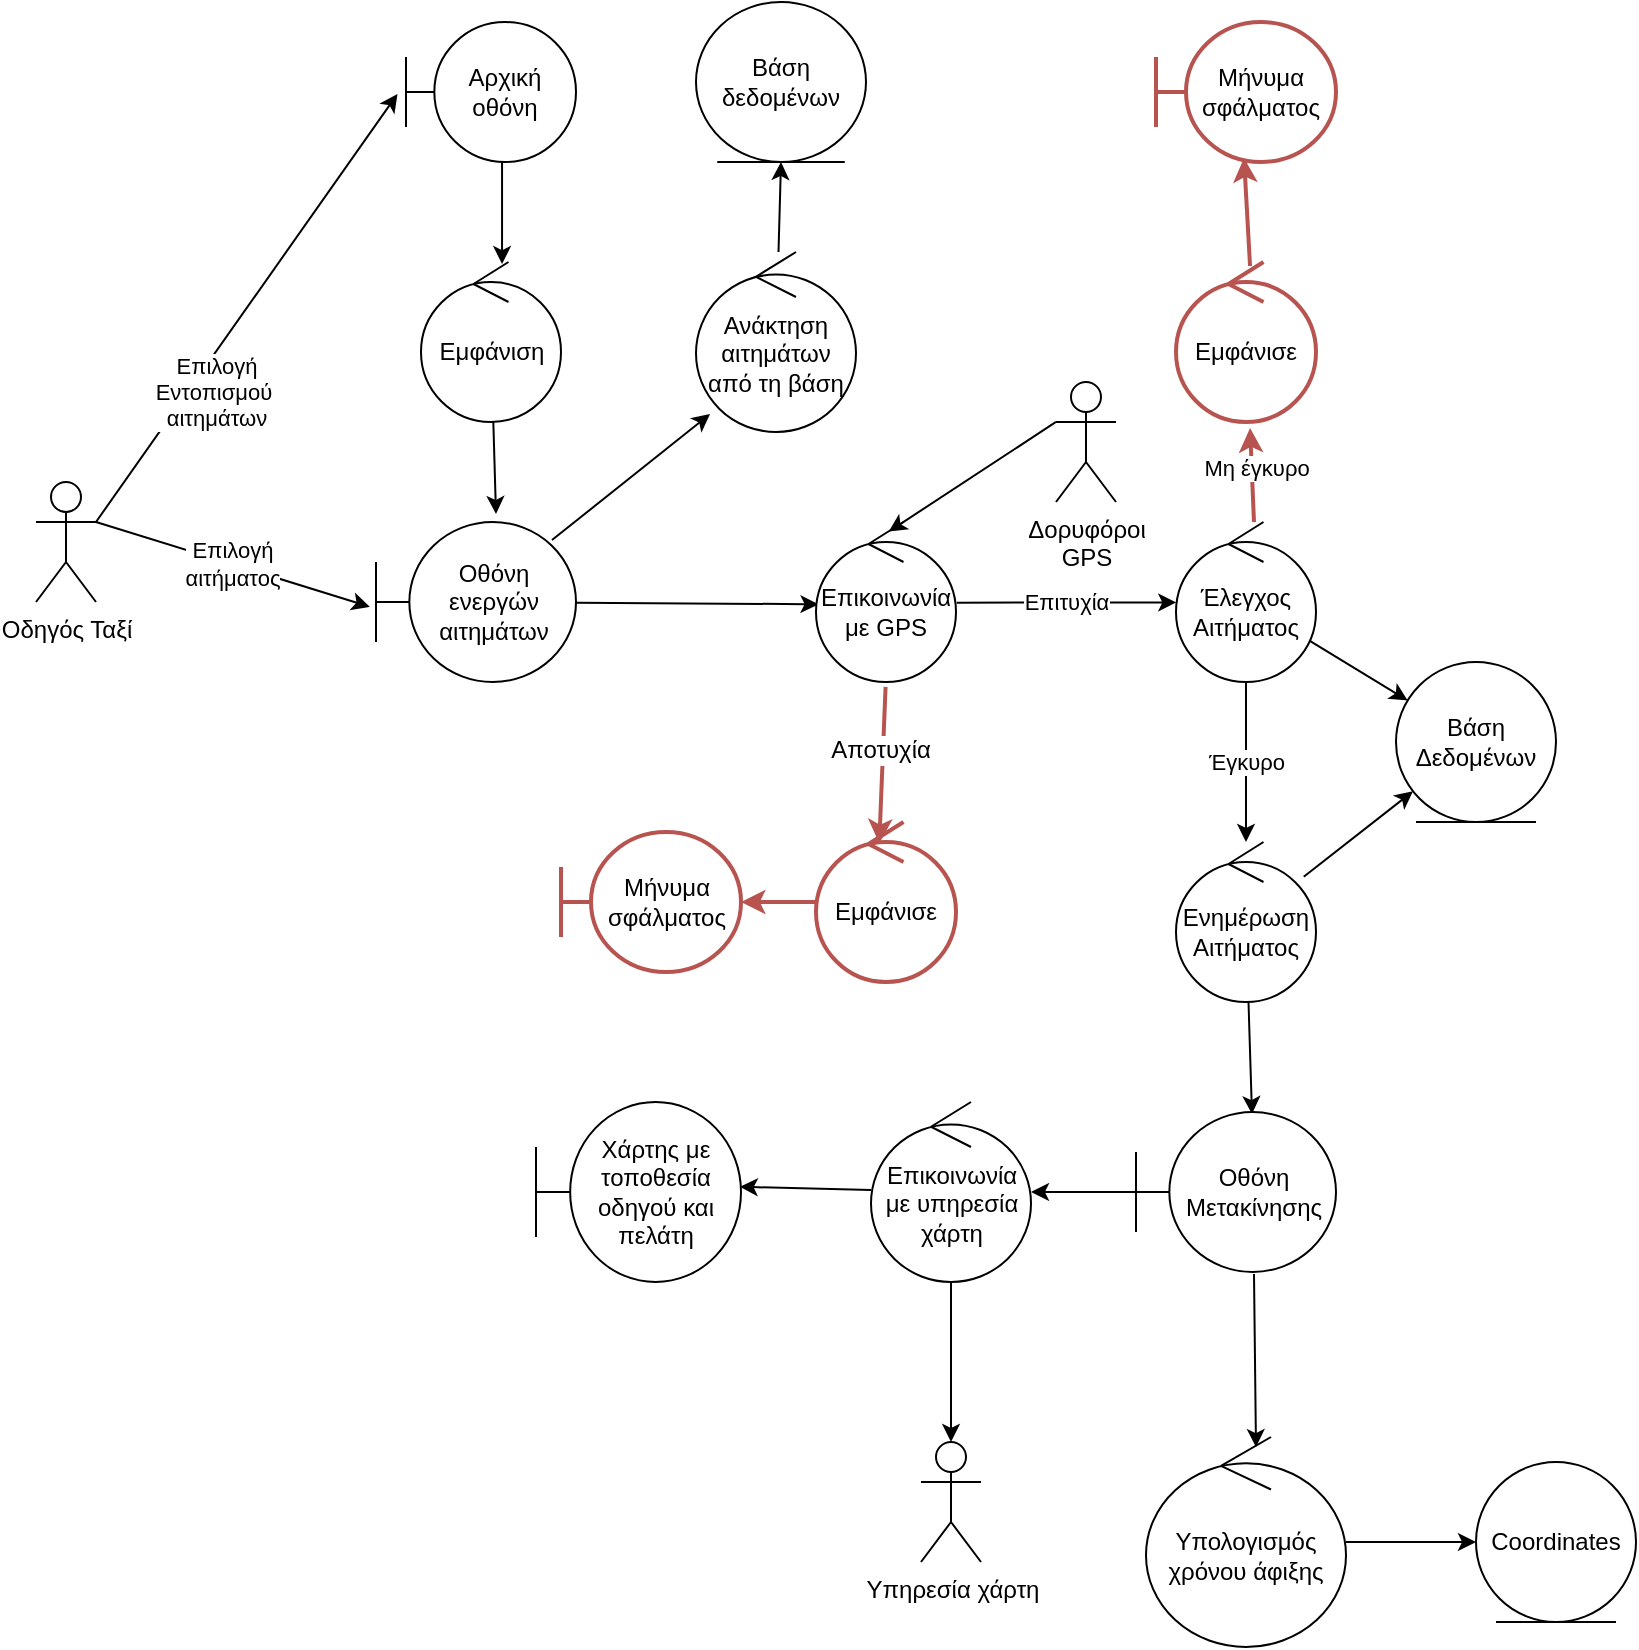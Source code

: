<mxfile>
    <diagram id="HZ-KQJHCBMyUMtJh_XOQ" name="Page-1">
        <mxGraphModel dx="1793" dy="1139" grid="1" gridSize="10" guides="1" tooltips="1" connect="1" arrows="1" fold="1" page="1" pageScale="1" pageWidth="850" pageHeight="1100" math="0" shadow="0">
            <root>
                <mxCell id="0"/>
                <mxCell id="1" parent="0"/>
                <mxCell id="35" value="" style="edgeStyle=none;html=1;entryX=-0.05;entryY=0.514;entryDx=0;entryDy=0;entryPerimeter=0;exitX=1;exitY=0.333;exitDx=0;exitDy=0;exitPerimeter=0;" parent="1" source="2" target="34" edge="1">
                    <mxGeometry relative="1" as="geometry"/>
                </mxCell>
                <mxCell id="37" value="Επιλογή&lt;br&gt;Εντοπισμού&amp;nbsp;&lt;br&gt;αιτημάτων" style="edgeLabel;html=1;align=center;verticalAlign=middle;resizable=0;points=[];" parent="35" vertex="1" connectable="0">
                    <mxGeometry x="-0.4" y="-2" relative="1" as="geometry">
                        <mxPoint x="13" y="-2" as="offset"/>
                    </mxGeometry>
                </mxCell>
                <mxCell id="50" value="Επιλογή&lt;br&gt;αιτήματος" style="edgeStyle=none;html=1;exitX=1;exitY=0.333;exitDx=0;exitDy=0;exitPerimeter=0;entryX=-0.031;entryY=0.53;entryDx=0;entryDy=0;entryPerimeter=0;" parent="1" source="2" target="3" edge="1">
                    <mxGeometry relative="1" as="geometry"/>
                </mxCell>
                <mxCell id="2" value="Οδηγός Ταξί" style="shape=umlActor;verticalLabelPosition=bottom;verticalAlign=top;html=1;" parent="1" vertex="1">
                    <mxGeometry x="-40" y="420" width="30" height="60" as="geometry"/>
                </mxCell>
                <mxCell id="6" style="edgeStyle=none;html=1;entryX=0.018;entryY=0.514;entryDx=0;entryDy=0;entryPerimeter=0;" parent="1" source="3" target="71" edge="1">
                    <mxGeometry relative="1" as="geometry">
                        <mxPoint x="350" y="510" as="targetPoint"/>
                    </mxGeometry>
                </mxCell>
                <mxCell id="128" style="edgeStyle=none;html=1;entryX=0.088;entryY=0.9;entryDx=0;entryDy=0;entryPerimeter=0;exitX=0.88;exitY=0.113;exitDx=0;exitDy=0;exitPerimeter=0;" parent="1" source="3" target="124" edge="1">
                    <mxGeometry relative="1" as="geometry"/>
                </mxCell>
                <mxCell id="3" value="Οθόνη ενεργών αιτημάτων" style="shape=umlBoundary;whiteSpace=wrap;html=1;" parent="1" vertex="1">
                    <mxGeometry x="130" y="440" width="100" height="80" as="geometry"/>
                </mxCell>
                <mxCell id="7" value="Επιτυχία" style="edgeStyle=none;html=1;entryX=0.002;entryY=0.503;entryDx=0;entryDy=0;entryPerimeter=0;exitX=1.005;exitY=0.504;exitDx=0;exitDy=0;exitPerimeter=0;" parent="1" source="71" target="11" edge="1">
                    <mxGeometry relative="1" as="geometry">
                        <mxPoint x="528.32" y="481.92" as="targetPoint"/>
                        <mxPoint x="424.997" y="510.526" as="sourcePoint"/>
                    </mxGeometry>
                </mxCell>
                <mxCell id="14" value="" style="edgeStyle=none;html=1;" parent="1" source="11" target="13" edge="1">
                    <mxGeometry relative="1" as="geometry"/>
                </mxCell>
                <mxCell id="16" value="Έγκυρο" style="edgeStyle=none;html=1;" parent="1" source="11" target="15" edge="1">
                    <mxGeometry relative="1" as="geometry"/>
                </mxCell>
                <mxCell id="11" value="Έλεγχος Αιτήματος" style="ellipse;shape=umlControl;whiteSpace=wrap;html=1;" parent="1" vertex="1">
                    <mxGeometry x="530" y="440" width="70" height="80" as="geometry"/>
                </mxCell>
                <mxCell id="13" value="Βάση Δεδομένων" style="ellipse;shape=umlEntity;whiteSpace=wrap;html=1;" parent="1" vertex="1">
                    <mxGeometry x="640" y="510" width="80" height="80" as="geometry"/>
                </mxCell>
                <mxCell id="17" style="edgeStyle=none;html=1;" parent="1" source="15" target="13" edge="1">
                    <mxGeometry relative="1" as="geometry"/>
                </mxCell>
                <mxCell id="112" value="" style="edgeStyle=none;html=1;endArrow=classic;endFill=1;entryX=0.58;entryY=0.013;entryDx=0;entryDy=0;entryPerimeter=0;" parent="1" source="15" target="137" edge="1">
                    <mxGeometry relative="1" as="geometry">
                        <mxPoint x="640" y="690" as="targetPoint"/>
                    </mxGeometry>
                </mxCell>
                <mxCell id="15" value="Ενημέρωση Αιτήματος" style="ellipse;shape=umlControl;whiteSpace=wrap;html=1;" parent="1" vertex="1">
                    <mxGeometry x="530" y="600" width="70" height="80" as="geometry"/>
                </mxCell>
                <mxCell id="38" value="Εμφάνιση" style="ellipse;shape=umlControl;whiteSpace=wrap;html=1;" parent="1" vertex="1">
                    <mxGeometry x="152.5" y="310" width="70" height="80" as="geometry"/>
                </mxCell>
                <mxCell id="103" style="edgeStyle=none;html=1;entryX=0.52;entryY=0.06;entryDx=0;entryDy=0;entryPerimeter=0;exitX=0;exitY=0.333;exitDx=0;exitDy=0;exitPerimeter=0;" parent="1" source="45" target="71" edge="1">
                    <mxGeometry relative="1" as="geometry"/>
                </mxCell>
                <mxCell id="45" value="Δορυφόροι&lt;br&gt;GPS" style="shape=umlActor;verticalLabelPosition=bottom;verticalAlign=top;html=1;" parent="1" vertex="1">
                    <mxGeometry x="470" y="370" width="30" height="60" as="geometry"/>
                </mxCell>
                <mxCell id="127" style="edgeStyle=none;html=1;entryX=0.579;entryY=0.013;entryDx=0;entryDy=0;entryPerimeter=0;exitX=0.565;exitY=1;exitDx=0;exitDy=0;exitPerimeter=0;" parent="1" source="34" target="38" edge="1">
                    <mxGeometry relative="1" as="geometry"/>
                </mxCell>
                <mxCell id="34" value="Αρχική οθόνη" style="shape=umlBoundary;whiteSpace=wrap;html=1;" parent="1" vertex="1">
                    <mxGeometry x="145" y="190" width="85" height="70" as="geometry"/>
                </mxCell>
                <mxCell id="49" style="edgeStyle=none;html=1;entryX=0.6;entryY=-0.05;entryDx=0;entryDy=0;entryPerimeter=0;" parent="1" source="38" target="3" edge="1">
                    <mxGeometry relative="1" as="geometry"/>
                </mxCell>
                <mxCell id="71" value="Επικοινωνία με GPS" style="ellipse;shape=umlControl;whiteSpace=wrap;html=1;" parent="1" vertex="1">
                    <mxGeometry x="350" y="440" width="70" height="80" as="geometry"/>
                </mxCell>
                <mxCell id="87" style="edgeStyle=none;html=1;strokeWidth=2;fontSize=12;fillColor=none;strokeColor=#b85450;exitX=0.557;exitY=0;exitDx=0;exitDy=0;exitPerimeter=0;entryX=0.529;entryY=1.038;entryDx=0;entryDy=0;entryPerimeter=0;" parent="1" source="11" target="89" edge="1">
                    <mxGeometry relative="1" as="geometry">
                        <mxPoint x="401.0" y="680" as="sourcePoint"/>
                        <mxPoint x="670" y="420" as="targetPoint"/>
                        <Array as="points"/>
                    </mxGeometry>
                </mxCell>
                <mxCell id="88" value="Μη έγκυρο" style="edgeLabel;html=1;align=center;verticalAlign=middle;resizable=0;points=[];" parent="87" connectable="0" vertex="1">
                    <mxGeometry x="0.455" y="-3" relative="1" as="geometry">
                        <mxPoint x="-1" y="7" as="offset"/>
                    </mxGeometry>
                </mxCell>
                <mxCell id="89" value="Εμφάνισε" style="ellipse;shape=umlControl;whiteSpace=wrap;html=1;fillColor=none;strokeColor=#b85450;strokeWidth=2;" parent="1" vertex="1">
                    <mxGeometry x="530" y="310" width="70" height="80" as="geometry"/>
                </mxCell>
                <mxCell id="90" style="edgeStyle=none;html=1;strokeWidth=2;fontSize=12;fillColor=none;strokeColor=#b85450;exitX=0.529;exitY=0.025;exitDx=0;exitDy=0;exitPerimeter=0;entryX=0.489;entryY=0.971;entryDx=0;entryDy=0;entryPerimeter=0;" parent="1" source="89" target="91" edge="1">
                    <mxGeometry relative="1" as="geometry">
                        <mxPoint x="460" y="712.5" as="sourcePoint"/>
                        <mxPoint x="370" y="610" as="targetPoint"/>
                        <Array as="points"/>
                    </mxGeometry>
                </mxCell>
                <mxCell id="91" value="Μήνυμα σφάλματος" style="shape=umlBoundary;whiteSpace=wrap;html=1;fillColor=none;strokeColor=#b85450;strokeWidth=2;" parent="1" vertex="1">
                    <mxGeometry x="520" y="190.0" width="90" height="70" as="geometry"/>
                </mxCell>
                <mxCell id="96" value="Αποτυχία" style="edgeStyle=none;html=1;strokeWidth=2;fontSize=12;fillColor=none;strokeColor=#b85450;entryX=0.452;entryY=0.134;entryDx=0;entryDy=0;entryPerimeter=0;exitX=0.497;exitY=1.03;exitDx=0;exitDy=0;exitPerimeter=0;" parent="1" source="71" target="98" edge="1">
                    <mxGeometry x="-0.201" y="-2" relative="1" as="geometry">
                        <mxPoint x="640" y="350" as="sourcePoint"/>
                        <mxPoint x="500" y="350.0" as="targetPoint"/>
                        <Array as="points"/>
                        <mxPoint as="offset"/>
                    </mxGeometry>
                </mxCell>
                <mxCell id="107" value="" style="edgeStyle=none;html=1;endArrow=classic;endFill=1;fontSize=12;strokeColor=#b85450;strokeWidth=2;fillColor=none;" parent="1" source="98" target="106" edge="1">
                    <mxGeometry relative="1" as="geometry"/>
                </mxCell>
                <mxCell id="98" value="Εμφάνισε" style="ellipse;shape=umlControl;whiteSpace=wrap;html=1;fillColor=none;strokeColor=#b85450;strokeWidth=2;" parent="1" vertex="1">
                    <mxGeometry x="350" y="590" width="70" height="80" as="geometry"/>
                </mxCell>
                <mxCell id="106" value="Μήνυμα σφάλματος" style="shape=umlBoundary;whiteSpace=wrap;html=1;fillColor=none;strokeColor=#b85450;strokeWidth=2;" parent="1" vertex="1">
                    <mxGeometry x="222.5" y="595.0" width="90" height="70" as="geometry"/>
                </mxCell>
                <mxCell id="114" value="" style="edgeStyle=none;html=1;endArrow=classic;endFill=1;entryX=0.55;entryY=0.048;entryDx=0;entryDy=0;entryPerimeter=0;exitX=0.59;exitY=1.013;exitDx=0;exitDy=0;exitPerimeter=0;" parent="1" source="137" target="117" edge="1">
                    <mxGeometry relative="1" as="geometry">
                        <mxPoint x="332.5" y="775" as="targetPoint"/>
                    </mxGeometry>
                </mxCell>
                <mxCell id="116" value="" style="edgeStyle=none;html=1;endArrow=classic;endFill=1;" parent="1" source="111" target="115" edge="1">
                    <mxGeometry relative="1" as="geometry"/>
                </mxCell>
                <mxCell id="144" style="edgeStyle=none;html=1;entryX=0.994;entryY=0.471;entryDx=0;entryDy=0;entryPerimeter=0;" edge="1" parent="1" source="111" target="143">
                    <mxGeometry relative="1" as="geometry"/>
                </mxCell>
                <mxCell id="111" value="Επικοινωνία με υπηρεσία χάρτη" style="ellipse;shape=umlControl;whiteSpace=wrap;html=1;" parent="1" vertex="1">
                    <mxGeometry x="377.5" y="730" width="80" height="90" as="geometry"/>
                </mxCell>
                <mxCell id="115" value="Υπηρεσία χάρτη" style="shape=umlActor;verticalLabelPosition=bottom;verticalAlign=top;html=1;" parent="1" vertex="1">
                    <mxGeometry x="402.5" y="900" width="30" height="60" as="geometry"/>
                </mxCell>
                <mxCell id="121" value="" style="edgeStyle=none;html=1;endArrow=classic;endFill=1;entryX=0;entryY=0.5;entryDx=0;entryDy=0;" parent="1" source="117" target="120" edge="1">
                    <mxGeometry relative="1" as="geometry">
                        <mxPoint x="278.908" y="880.025" as="targetPoint"/>
                    </mxGeometry>
                </mxCell>
                <mxCell id="117" value="Υπολογισμός χρόνου άφιξης" style="ellipse;shape=umlControl;whiteSpace=wrap;html=1;" parent="1" vertex="1">
                    <mxGeometry x="515" y="897.5" width="100" height="105" as="geometry"/>
                </mxCell>
                <mxCell id="120" value="Coordinates" style="ellipse;shape=umlEntity;whiteSpace=wrap;html=1;" parent="1" vertex="1">
                    <mxGeometry x="680" y="910" width="80" height="80" as="geometry"/>
                </mxCell>
                <mxCell id="130" style="edgeStyle=none;html=1;entryX=0.5;entryY=1;entryDx=0;entryDy=0;" parent="1" source="124" target="129" edge="1">
                    <mxGeometry relative="1" as="geometry"/>
                </mxCell>
                <mxCell id="124" value="Ανάκτηση αιτημάτων από τη βάση" style="ellipse;shape=umlControl;whiteSpace=wrap;html=1;" parent="1" vertex="1">
                    <mxGeometry x="290" y="305" width="80" height="90" as="geometry"/>
                </mxCell>
                <mxCell id="129" value="Βάση δεδομένων" style="ellipse;shape=umlEntity;whiteSpace=wrap;html=1;" parent="1" vertex="1">
                    <mxGeometry x="290" y="180" width="85" height="80" as="geometry"/>
                </mxCell>
                <mxCell id="138" value="" style="edgeStyle=none;html=1;" parent="1" source="137" target="111" edge="1">
                    <mxGeometry relative="1" as="geometry"/>
                </mxCell>
                <mxCell id="137" value="Οθόνη Μετακίνησης" style="shape=umlBoundary;whiteSpace=wrap;html=1;" parent="1" vertex="1">
                    <mxGeometry x="510" y="735" width="100" height="80" as="geometry"/>
                </mxCell>
                <mxCell id="143" value="Χάρτης με τοποθεσία οδηγού και πελάτη" style="shape=umlBoundary;whiteSpace=wrap;html=1;" vertex="1" parent="1">
                    <mxGeometry x="210" y="730" width="102.5" height="90" as="geometry"/>
                </mxCell>
            </root>
        </mxGraphModel>
    </diagram>
</mxfile>